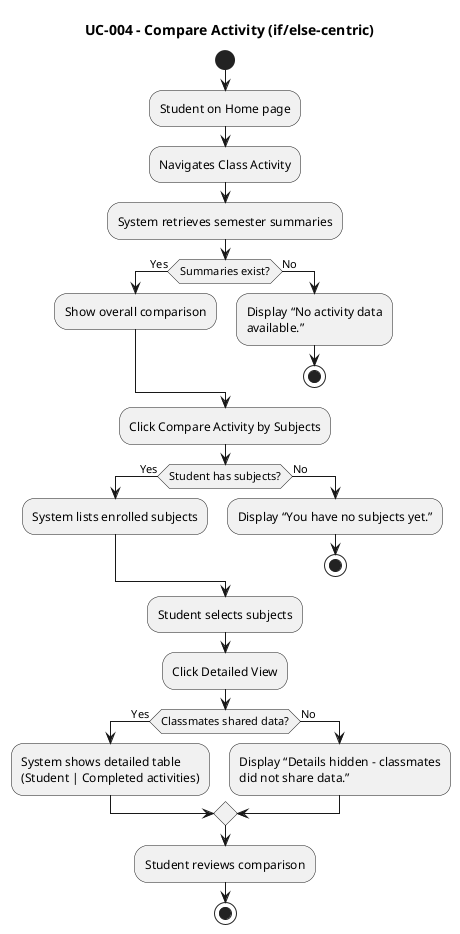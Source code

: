 @startuml Compare Activity
title UC-004 – Compare Activity (if/else-centric)

start
:Student on Home page;
:Navigates Class Activity;
:System retrieves semester summaries;
if (Summaries exist?) then (Yes)
  :Show overall comparison;
else (No)
  :Display “No activity data\navailable.”;
  stop
endif


:Click Compare Activity by Subjects;

if (Student has subjects?) then (Yes)
  :System lists enrolled subjects;
else (No)
  :Display “You have no subjects yet.”;
  stop
endif


:Student selects subjects;
:Click Detailed View;

if (Classmates shared data?) then (Yes)
  :System shows detailed table\n(Student | Completed activities);
else (No)
  :Display “Details hidden – classmates\ndid not share data.”;
endif

:Student reviews comparison;
stop
@enduml
